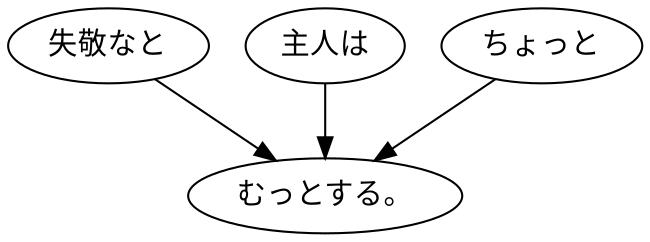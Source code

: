 digraph graph873 {
	node0 [label="失敬なと"];
	node1 [label="主人は"];
	node2 [label="ちょっと"];
	node3 [label="むっとする。"];
	node0 -> node3;
	node1 -> node3;
	node2 -> node3;
}
